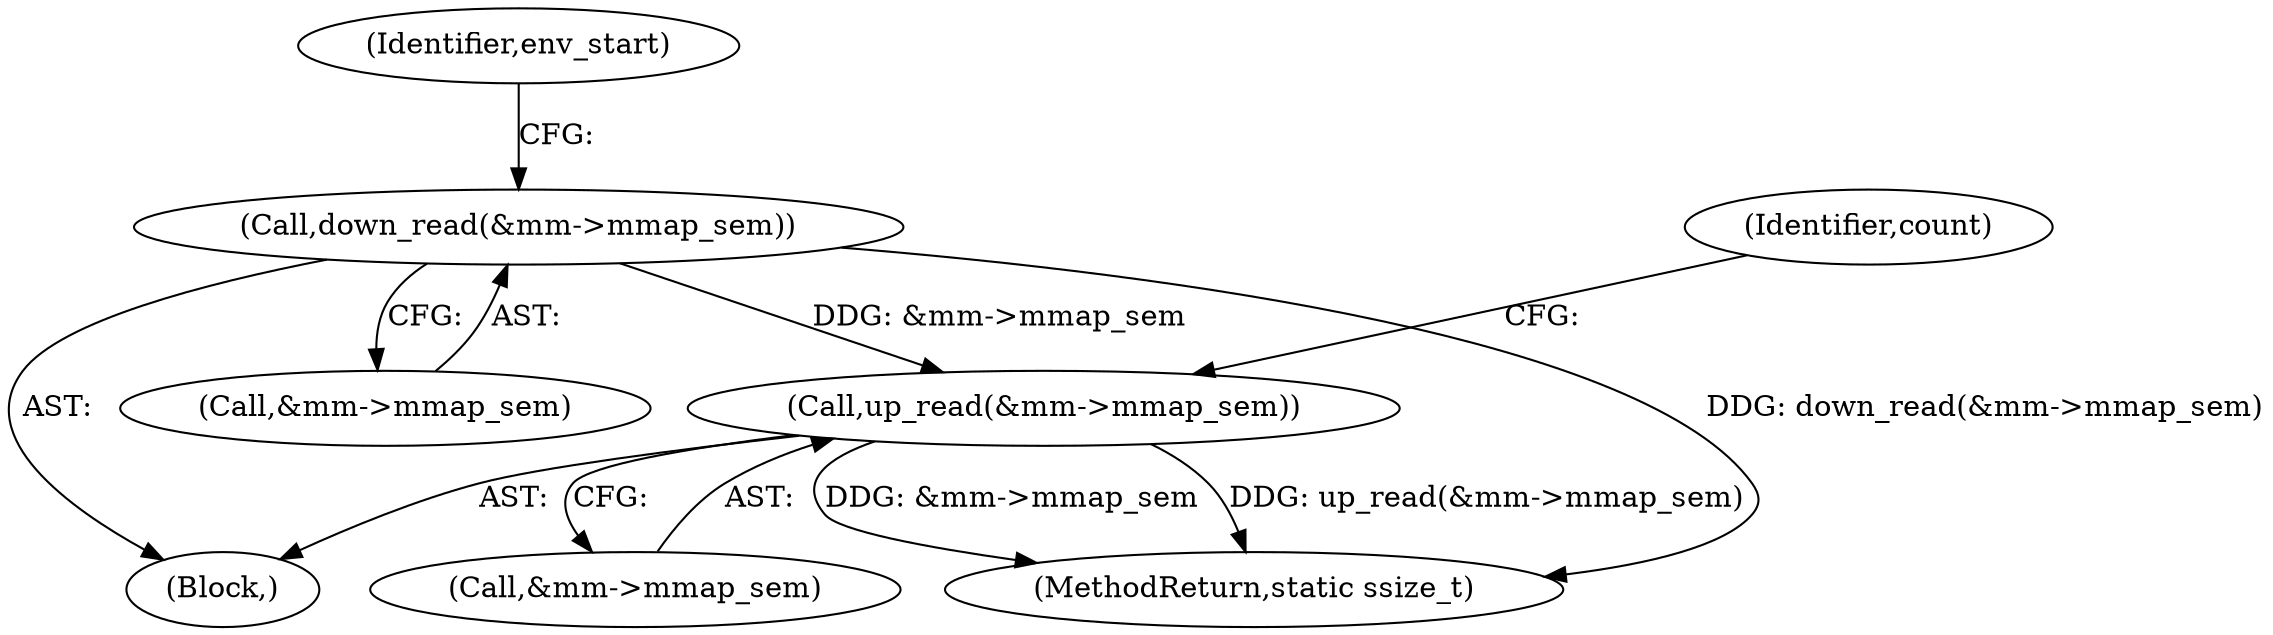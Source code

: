 digraph "0_linux_8148a73c9901a8794a50f950083c00ccf97d43b3@API" {
"1000158" [label="(Call,down_read(&mm->mmap_sem))"];
"1000173" [label="(Call,up_read(&mm->mmap_sem))"];
"1000173" [label="(Call,up_read(&mm->mmap_sem))"];
"1000164" [label="(Identifier,env_start)"];
"1000180" [label="(Identifier,count)"];
"1000158" [label="(Call,down_read(&mm->mmap_sem))"];
"1000106" [label="(Block,)"];
"1000174" [label="(Call,&mm->mmap_sem)"];
"1000159" [label="(Call,&mm->mmap_sem)"];
"1000266" [label="(MethodReturn,static ssize_t)"];
"1000158" -> "1000106"  [label="AST: "];
"1000158" -> "1000159"  [label="CFG: "];
"1000159" -> "1000158"  [label="AST: "];
"1000164" -> "1000158"  [label="CFG: "];
"1000158" -> "1000266"  [label="DDG: down_read(&mm->mmap_sem)"];
"1000158" -> "1000173"  [label="DDG: &mm->mmap_sem"];
"1000173" -> "1000106"  [label="AST: "];
"1000173" -> "1000174"  [label="CFG: "];
"1000174" -> "1000173"  [label="AST: "];
"1000180" -> "1000173"  [label="CFG: "];
"1000173" -> "1000266"  [label="DDG: up_read(&mm->mmap_sem)"];
"1000173" -> "1000266"  [label="DDG: &mm->mmap_sem"];
}
